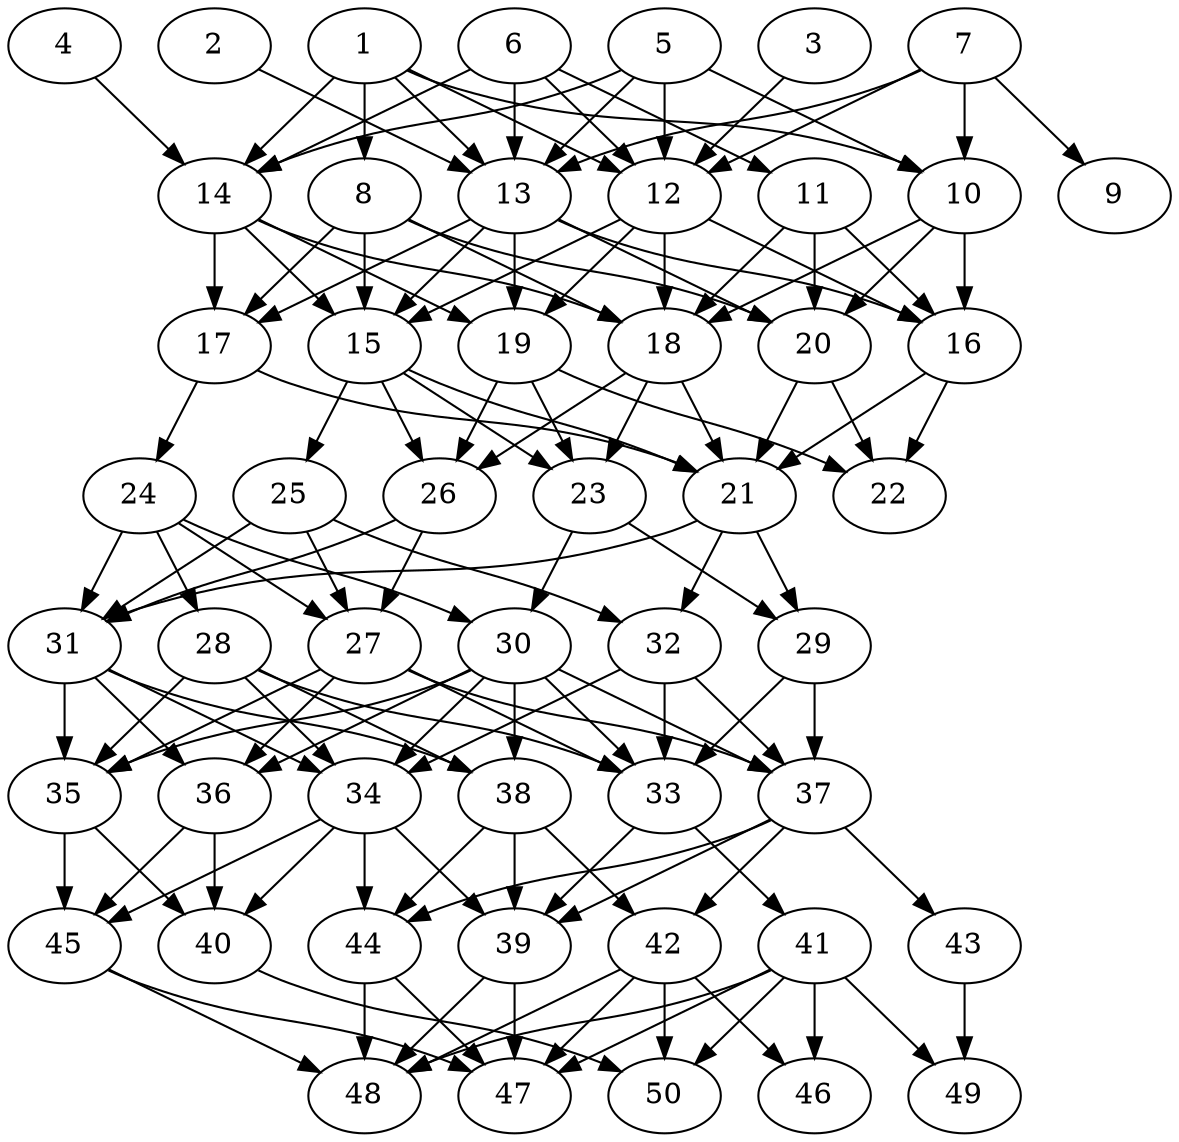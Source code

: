 // DAG automatically generated by daggen at Thu Oct  3 14:07:57 2019
// ./daggen --dot -n 50 --ccr 0.5 --fat 0.5 --regular 0.9 --density 0.7 --mindata 5242880 --maxdata 52428800 
digraph G {
  1 [size="57929728", alpha="0.16", expect_size="28964864"] 
  1 -> 8 [size ="28964864"]
  1 -> 10 [size ="28964864"]
  1 -> 12 [size ="28964864"]
  1 -> 13 [size ="28964864"]
  1 -> 14 [size ="28964864"]
  2 [size="46520320", alpha="0.17", expect_size="23260160"] 
  2 -> 13 [size ="23260160"]
  3 [size="50094080", alpha="0.15", expect_size="25047040"] 
  3 -> 12 [size ="25047040"]
  4 [size="104718336", alpha="0.05", expect_size="52359168"] 
  4 -> 14 [size ="52359168"]
  5 [size="66912256", alpha="0.13", expect_size="33456128"] 
  5 -> 10 [size ="33456128"]
  5 -> 12 [size ="33456128"]
  5 -> 13 [size ="33456128"]
  5 -> 14 [size ="33456128"]
  6 [size="95418368", alpha="0.16", expect_size="47709184"] 
  6 -> 11 [size ="47709184"]
  6 -> 12 [size ="47709184"]
  6 -> 13 [size ="47709184"]
  6 -> 14 [size ="47709184"]
  7 [size="76400640", alpha="0.00", expect_size="38200320"] 
  7 -> 9 [size ="38200320"]
  7 -> 10 [size ="38200320"]
  7 -> 12 [size ="38200320"]
  7 -> 13 [size ="38200320"]
  8 [size="78305280", alpha="0.11", expect_size="39152640"] 
  8 -> 15 [size ="39152640"]
  8 -> 17 [size ="39152640"]
  8 -> 18 [size ="39152640"]
  8 -> 20 [size ="39152640"]
  9 [size="54945792", alpha="0.00", expect_size="27472896"] 
  10 [size="67538944", alpha="0.20", expect_size="33769472"] 
  10 -> 16 [size ="33769472"]
  10 -> 18 [size ="33769472"]
  10 -> 20 [size ="33769472"]
  11 [size="15288320", alpha="0.05", expect_size="7644160"] 
  11 -> 16 [size ="7644160"]
  11 -> 18 [size ="7644160"]
  11 -> 20 [size ="7644160"]
  12 [size="91873280", alpha="0.13", expect_size="45936640"] 
  12 -> 15 [size ="45936640"]
  12 -> 16 [size ="45936640"]
  12 -> 18 [size ="45936640"]
  12 -> 19 [size ="45936640"]
  13 [size="75415552", alpha="0.16", expect_size="37707776"] 
  13 -> 15 [size ="37707776"]
  13 -> 16 [size ="37707776"]
  13 -> 17 [size ="37707776"]
  13 -> 19 [size ="37707776"]
  13 -> 20 [size ="37707776"]
  14 [size="52465664", alpha="0.06", expect_size="26232832"] 
  14 -> 15 [size ="26232832"]
  14 -> 17 [size ="26232832"]
  14 -> 18 [size ="26232832"]
  14 -> 19 [size ="26232832"]
  15 [size="77764608", alpha="0.16", expect_size="38882304"] 
  15 -> 21 [size ="38882304"]
  15 -> 23 [size ="38882304"]
  15 -> 25 [size ="38882304"]
  15 -> 26 [size ="38882304"]
  16 [size="47091712", alpha="0.11", expect_size="23545856"] 
  16 -> 21 [size ="23545856"]
  16 -> 22 [size ="23545856"]
  17 [size="26007552", alpha="0.09", expect_size="13003776"] 
  17 -> 21 [size ="13003776"]
  17 -> 24 [size ="13003776"]
  18 [size="27693056", alpha="0.07", expect_size="13846528"] 
  18 -> 21 [size ="13846528"]
  18 -> 23 [size ="13846528"]
  18 -> 26 [size ="13846528"]
  19 [size="79745024", alpha="0.08", expect_size="39872512"] 
  19 -> 22 [size ="39872512"]
  19 -> 23 [size ="39872512"]
  19 -> 26 [size ="39872512"]
  20 [size="81950720", alpha="0.14", expect_size="40975360"] 
  20 -> 21 [size ="40975360"]
  20 -> 22 [size ="40975360"]
  21 [size="80304128", alpha="0.11", expect_size="40152064"] 
  21 -> 29 [size ="40152064"]
  21 -> 31 [size ="40152064"]
  21 -> 32 [size ="40152064"]
  22 [size="11782144", alpha="0.15", expect_size="5891072"] 
  23 [size="71550976", alpha="0.07", expect_size="35775488"] 
  23 -> 29 [size ="35775488"]
  23 -> 30 [size ="35775488"]
  24 [size="50442240", alpha="0.20", expect_size="25221120"] 
  24 -> 27 [size ="25221120"]
  24 -> 28 [size ="25221120"]
  24 -> 30 [size ="25221120"]
  24 -> 31 [size ="25221120"]
  25 [size="80508928", alpha="0.04", expect_size="40254464"] 
  25 -> 27 [size ="40254464"]
  25 -> 31 [size ="40254464"]
  25 -> 32 [size ="40254464"]
  26 [size="63635456", alpha="0.07", expect_size="31817728"] 
  26 -> 27 [size ="31817728"]
  26 -> 31 [size ="31817728"]
  27 [size="20744192", alpha="0.03", expect_size="10372096"] 
  27 -> 33 [size ="10372096"]
  27 -> 35 [size ="10372096"]
  27 -> 36 [size ="10372096"]
  27 -> 37 [size ="10372096"]
  28 [size="64911360", alpha="0.14", expect_size="32455680"] 
  28 -> 33 [size ="32455680"]
  28 -> 34 [size ="32455680"]
  28 -> 35 [size ="32455680"]
  28 -> 38 [size ="32455680"]
  29 [size="96636928", alpha="0.14", expect_size="48318464"] 
  29 -> 33 [size ="48318464"]
  29 -> 37 [size ="48318464"]
  30 [size="38701056", alpha="0.07", expect_size="19350528"] 
  30 -> 33 [size ="19350528"]
  30 -> 34 [size ="19350528"]
  30 -> 35 [size ="19350528"]
  30 -> 36 [size ="19350528"]
  30 -> 37 [size ="19350528"]
  30 -> 38 [size ="19350528"]
  31 [size="11218944", alpha="0.20", expect_size="5609472"] 
  31 -> 34 [size ="5609472"]
  31 -> 35 [size ="5609472"]
  31 -> 36 [size ="5609472"]
  31 -> 38 [size ="5609472"]
  32 [size="61632512", alpha="0.11", expect_size="30816256"] 
  32 -> 33 [size ="30816256"]
  32 -> 34 [size ="30816256"]
  32 -> 37 [size ="30816256"]
  33 [size="37236736", alpha="0.15", expect_size="18618368"] 
  33 -> 39 [size ="18618368"]
  33 -> 41 [size ="18618368"]
  34 [size="72011776", alpha="0.08", expect_size="36005888"] 
  34 -> 39 [size ="36005888"]
  34 -> 40 [size ="36005888"]
  34 -> 44 [size ="36005888"]
  34 -> 45 [size ="36005888"]
  35 [size="71446528", alpha="0.16", expect_size="35723264"] 
  35 -> 40 [size ="35723264"]
  35 -> 45 [size ="35723264"]
  36 [size="91967488", alpha="0.11", expect_size="45983744"] 
  36 -> 40 [size ="45983744"]
  36 -> 45 [size ="45983744"]
  37 [size="29767680", alpha="0.09", expect_size="14883840"] 
  37 -> 39 [size ="14883840"]
  37 -> 42 [size ="14883840"]
  37 -> 43 [size ="14883840"]
  37 -> 44 [size ="14883840"]
  38 [size="45129728", alpha="0.12", expect_size="22564864"] 
  38 -> 39 [size ="22564864"]
  38 -> 42 [size ="22564864"]
  38 -> 44 [size ="22564864"]
  39 [size="17131520", alpha="0.09", expect_size="8565760"] 
  39 -> 47 [size ="8565760"]
  39 -> 48 [size ="8565760"]
  40 [size="84609024", alpha="0.01", expect_size="42304512"] 
  40 -> 50 [size ="42304512"]
  41 [size="21499904", alpha="0.07", expect_size="10749952"] 
  41 -> 46 [size ="10749952"]
  41 -> 47 [size ="10749952"]
  41 -> 48 [size ="10749952"]
  41 -> 49 [size ="10749952"]
  41 -> 50 [size ="10749952"]
  42 [size="21352448", alpha="0.15", expect_size="10676224"] 
  42 -> 46 [size ="10676224"]
  42 -> 47 [size ="10676224"]
  42 -> 48 [size ="10676224"]
  42 -> 50 [size ="10676224"]
  43 [size="71182336", alpha="0.15", expect_size="35591168"] 
  43 -> 49 [size ="35591168"]
  44 [size="47175680", alpha="0.03", expect_size="23587840"] 
  44 -> 47 [size ="23587840"]
  44 -> 48 [size ="23587840"]
  45 [size="85690368", alpha="0.06", expect_size="42845184"] 
  45 -> 47 [size ="42845184"]
  45 -> 48 [size ="42845184"]
  46 [size="65259520", alpha="0.01", expect_size="32629760"] 
  47 [size="22489088", alpha="0.18", expect_size="11244544"] 
  48 [size="67272704", alpha="0.06", expect_size="33636352"] 
  49 [size="28078080", alpha="0.13", expect_size="14039040"] 
  50 [size="68536320", alpha="0.05", expect_size="34268160"] 
}
